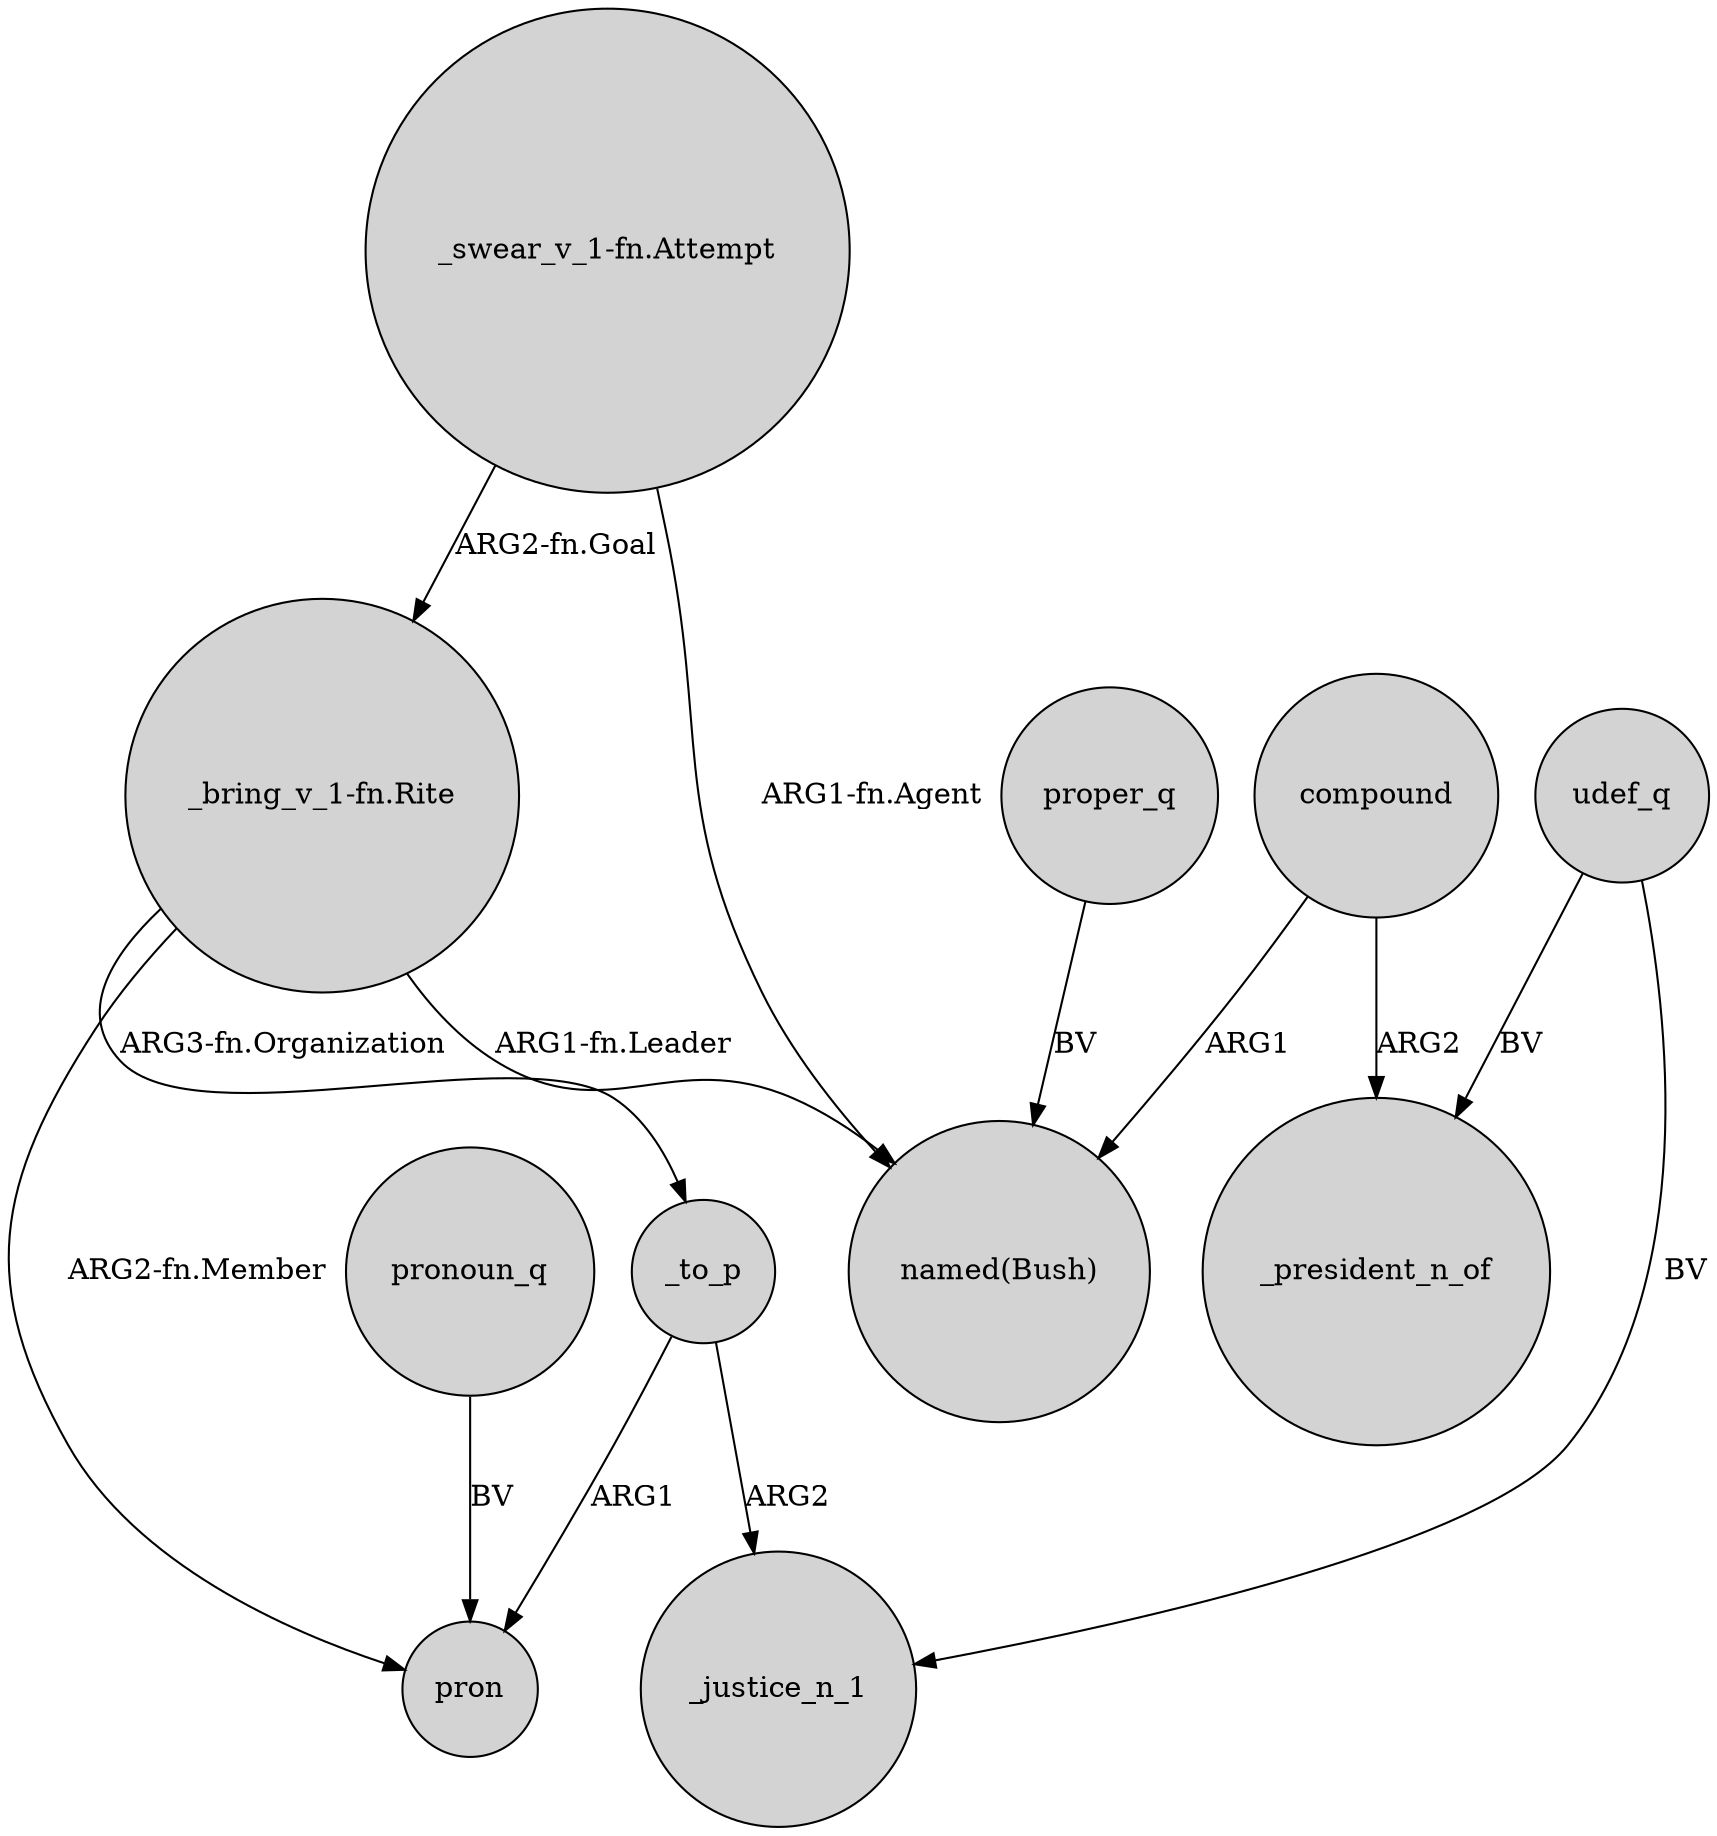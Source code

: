 digraph {
	node [shape=circle style=filled]
	_to_p -> pron [label=ARG1]
	compound -> _president_n_of [label=ARG2]
	"_swear_v_1-fn.Attempt" -> "named(Bush)" [label="ARG1-fn.Agent"]
	udef_q -> _justice_n_1 [label=BV]
	"_bring_v_1-fn.Rite" -> "named(Bush)" [label="ARG1-fn.Leader"]
	udef_q -> _president_n_of [label=BV]
	"_bring_v_1-fn.Rite" -> _to_p [label="ARG3-fn.Organization"]
	pronoun_q -> pron [label=BV]
	"_swear_v_1-fn.Attempt" -> "_bring_v_1-fn.Rite" [label="ARG2-fn.Goal"]
	compound -> "named(Bush)" [label=ARG1]
	proper_q -> "named(Bush)" [label=BV]
	"_bring_v_1-fn.Rite" -> pron [label="ARG2-fn.Member"]
	_to_p -> _justice_n_1 [label=ARG2]
}
